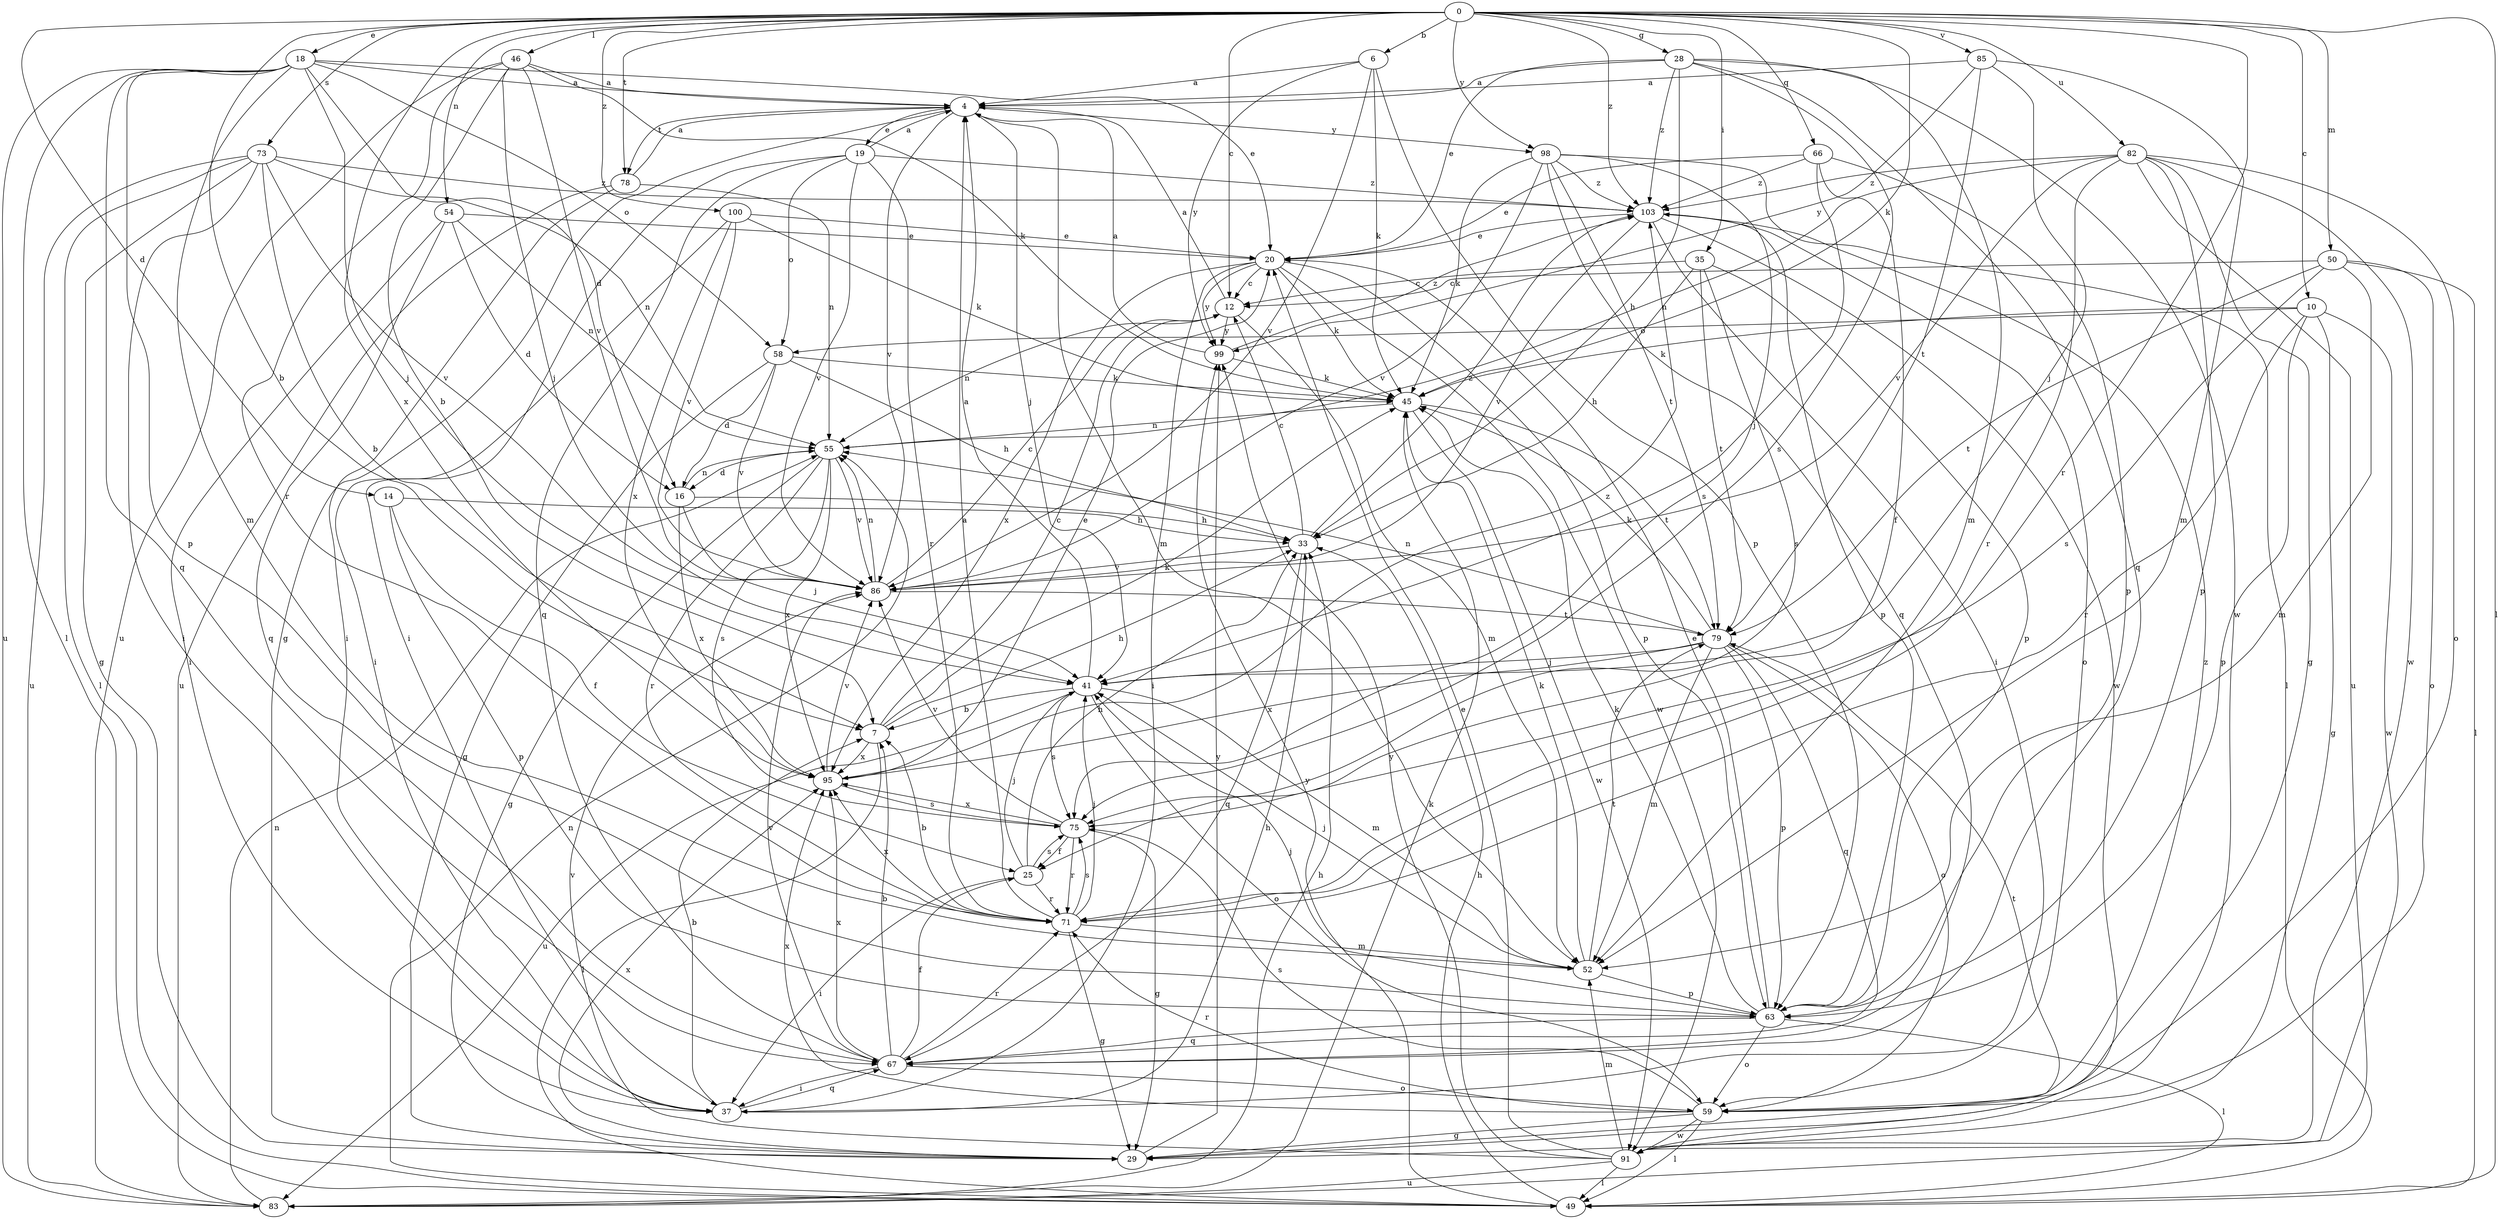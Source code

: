 strict digraph  {
0;
4;
6;
7;
10;
12;
14;
16;
18;
19;
20;
25;
28;
29;
33;
35;
37;
41;
45;
46;
49;
50;
52;
54;
55;
58;
59;
63;
66;
67;
71;
73;
75;
78;
79;
82;
83;
85;
86;
91;
95;
98;
99;
100;
103;
0 -> 6  [label=b];
0 -> 7  [label=b];
0 -> 10  [label=c];
0 -> 12  [label=c];
0 -> 14  [label=d];
0 -> 18  [label=e];
0 -> 28  [label=g];
0 -> 35  [label=i];
0 -> 45  [label=k];
0 -> 46  [label=l];
0 -> 49  [label=l];
0 -> 50  [label=m];
0 -> 54  [label=n];
0 -> 66  [label=q];
0 -> 71  [label=r];
0 -> 73  [label=s];
0 -> 78  [label=t];
0 -> 82  [label=u];
0 -> 85  [label=v];
0 -> 95  [label=x];
0 -> 98  [label=y];
0 -> 100  [label=z];
0 -> 103  [label=z];
4 -> 19  [label=e];
4 -> 29  [label=g];
4 -> 41  [label=j];
4 -> 52  [label=m];
4 -> 78  [label=t];
4 -> 86  [label=v];
4 -> 98  [label=y];
6 -> 4  [label=a];
6 -> 45  [label=k];
6 -> 63  [label=p];
6 -> 86  [label=v];
6 -> 99  [label=y];
7 -> 12  [label=c];
7 -> 33  [label=h];
7 -> 45  [label=k];
7 -> 49  [label=l];
7 -> 95  [label=x];
10 -> 29  [label=g];
10 -> 45  [label=k];
10 -> 58  [label=o];
10 -> 63  [label=p];
10 -> 71  [label=r];
10 -> 91  [label=w];
12 -> 4  [label=a];
12 -> 52  [label=m];
12 -> 55  [label=n];
12 -> 99  [label=y];
14 -> 25  [label=f];
14 -> 33  [label=h];
14 -> 63  [label=p];
16 -> 33  [label=h];
16 -> 41  [label=j];
16 -> 55  [label=n];
16 -> 95  [label=x];
18 -> 4  [label=a];
18 -> 16  [label=d];
18 -> 20  [label=e];
18 -> 41  [label=j];
18 -> 49  [label=l];
18 -> 52  [label=m];
18 -> 58  [label=o];
18 -> 63  [label=p];
18 -> 67  [label=q];
18 -> 83  [label=u];
19 -> 4  [label=a];
19 -> 37  [label=i];
19 -> 58  [label=o];
19 -> 67  [label=q];
19 -> 71  [label=r];
19 -> 86  [label=v];
19 -> 103  [label=z];
20 -> 12  [label=c];
20 -> 37  [label=i];
20 -> 45  [label=k];
20 -> 63  [label=p];
20 -> 91  [label=w];
20 -> 95  [label=x];
20 -> 99  [label=y];
25 -> 33  [label=h];
25 -> 37  [label=i];
25 -> 41  [label=j];
25 -> 71  [label=r];
25 -> 75  [label=s];
28 -> 4  [label=a];
28 -> 20  [label=e];
28 -> 33  [label=h];
28 -> 52  [label=m];
28 -> 67  [label=q];
28 -> 75  [label=s];
28 -> 91  [label=w];
28 -> 103  [label=z];
29 -> 79  [label=t];
29 -> 95  [label=x];
29 -> 99  [label=y];
33 -> 12  [label=c];
33 -> 67  [label=q];
33 -> 86  [label=v];
33 -> 103  [label=z];
35 -> 12  [label=c];
35 -> 33  [label=h];
35 -> 63  [label=p];
35 -> 75  [label=s];
35 -> 79  [label=t];
37 -> 7  [label=b];
37 -> 33  [label=h];
37 -> 67  [label=q];
41 -> 4  [label=a];
41 -> 7  [label=b];
41 -> 52  [label=m];
41 -> 59  [label=o];
41 -> 75  [label=s];
41 -> 83  [label=u];
45 -> 55  [label=n];
45 -> 79  [label=t];
45 -> 91  [label=w];
46 -> 4  [label=a];
46 -> 7  [label=b];
46 -> 41  [label=j];
46 -> 45  [label=k];
46 -> 71  [label=r];
46 -> 83  [label=u];
46 -> 86  [label=v];
49 -> 33  [label=h];
49 -> 55  [label=n];
49 -> 99  [label=y];
50 -> 12  [label=c];
50 -> 49  [label=l];
50 -> 52  [label=m];
50 -> 59  [label=o];
50 -> 75  [label=s];
50 -> 79  [label=t];
52 -> 41  [label=j];
52 -> 45  [label=k];
52 -> 63  [label=p];
52 -> 79  [label=t];
54 -> 16  [label=d];
54 -> 20  [label=e];
54 -> 37  [label=i];
54 -> 55  [label=n];
54 -> 67  [label=q];
55 -> 16  [label=d];
55 -> 29  [label=g];
55 -> 71  [label=r];
55 -> 75  [label=s];
55 -> 86  [label=v];
55 -> 95  [label=x];
58 -> 16  [label=d];
58 -> 29  [label=g];
58 -> 33  [label=h];
58 -> 45  [label=k];
58 -> 86  [label=v];
59 -> 29  [label=g];
59 -> 49  [label=l];
59 -> 71  [label=r];
59 -> 75  [label=s];
59 -> 91  [label=w];
59 -> 95  [label=x];
59 -> 103  [label=z];
63 -> 20  [label=e];
63 -> 41  [label=j];
63 -> 45  [label=k];
63 -> 49  [label=l];
63 -> 59  [label=o];
63 -> 67  [label=q];
66 -> 20  [label=e];
66 -> 25  [label=f];
66 -> 41  [label=j];
66 -> 63  [label=p];
66 -> 103  [label=z];
67 -> 7  [label=b];
67 -> 25  [label=f];
67 -> 37  [label=i];
67 -> 59  [label=o];
67 -> 71  [label=r];
67 -> 86  [label=v];
67 -> 95  [label=x];
71 -> 4  [label=a];
71 -> 7  [label=b];
71 -> 29  [label=g];
71 -> 41  [label=j];
71 -> 52  [label=m];
71 -> 75  [label=s];
71 -> 95  [label=x];
73 -> 7  [label=b];
73 -> 29  [label=g];
73 -> 37  [label=i];
73 -> 49  [label=l];
73 -> 55  [label=n];
73 -> 83  [label=u];
73 -> 86  [label=v];
73 -> 103  [label=z];
75 -> 25  [label=f];
75 -> 29  [label=g];
75 -> 71  [label=r];
75 -> 86  [label=v];
75 -> 95  [label=x];
78 -> 4  [label=a];
78 -> 37  [label=i];
78 -> 55  [label=n];
78 -> 83  [label=u];
79 -> 41  [label=j];
79 -> 45  [label=k];
79 -> 52  [label=m];
79 -> 55  [label=n];
79 -> 59  [label=o];
79 -> 63  [label=p];
79 -> 67  [label=q];
79 -> 95  [label=x];
82 -> 29  [label=g];
82 -> 55  [label=n];
82 -> 59  [label=o];
82 -> 63  [label=p];
82 -> 71  [label=r];
82 -> 83  [label=u];
82 -> 86  [label=v];
82 -> 91  [label=w];
82 -> 103  [label=z];
83 -> 33  [label=h];
83 -> 45  [label=k];
83 -> 55  [label=n];
85 -> 4  [label=a];
85 -> 41  [label=j];
85 -> 52  [label=m];
85 -> 79  [label=t];
85 -> 99  [label=y];
86 -> 12  [label=c];
86 -> 55  [label=n];
86 -> 79  [label=t];
91 -> 20  [label=e];
91 -> 49  [label=l];
91 -> 52  [label=m];
91 -> 83  [label=u];
91 -> 86  [label=v];
91 -> 99  [label=y];
95 -> 20  [label=e];
95 -> 75  [label=s];
95 -> 86  [label=v];
95 -> 103  [label=z];
98 -> 45  [label=k];
98 -> 49  [label=l];
98 -> 67  [label=q];
98 -> 75  [label=s];
98 -> 79  [label=t];
98 -> 86  [label=v];
98 -> 103  [label=z];
99 -> 4  [label=a];
99 -> 45  [label=k];
99 -> 103  [label=z];
100 -> 20  [label=e];
100 -> 37  [label=i];
100 -> 45  [label=k];
100 -> 86  [label=v];
100 -> 95  [label=x];
103 -> 20  [label=e];
103 -> 37  [label=i];
103 -> 59  [label=o];
103 -> 63  [label=p];
103 -> 86  [label=v];
103 -> 91  [label=w];
}
